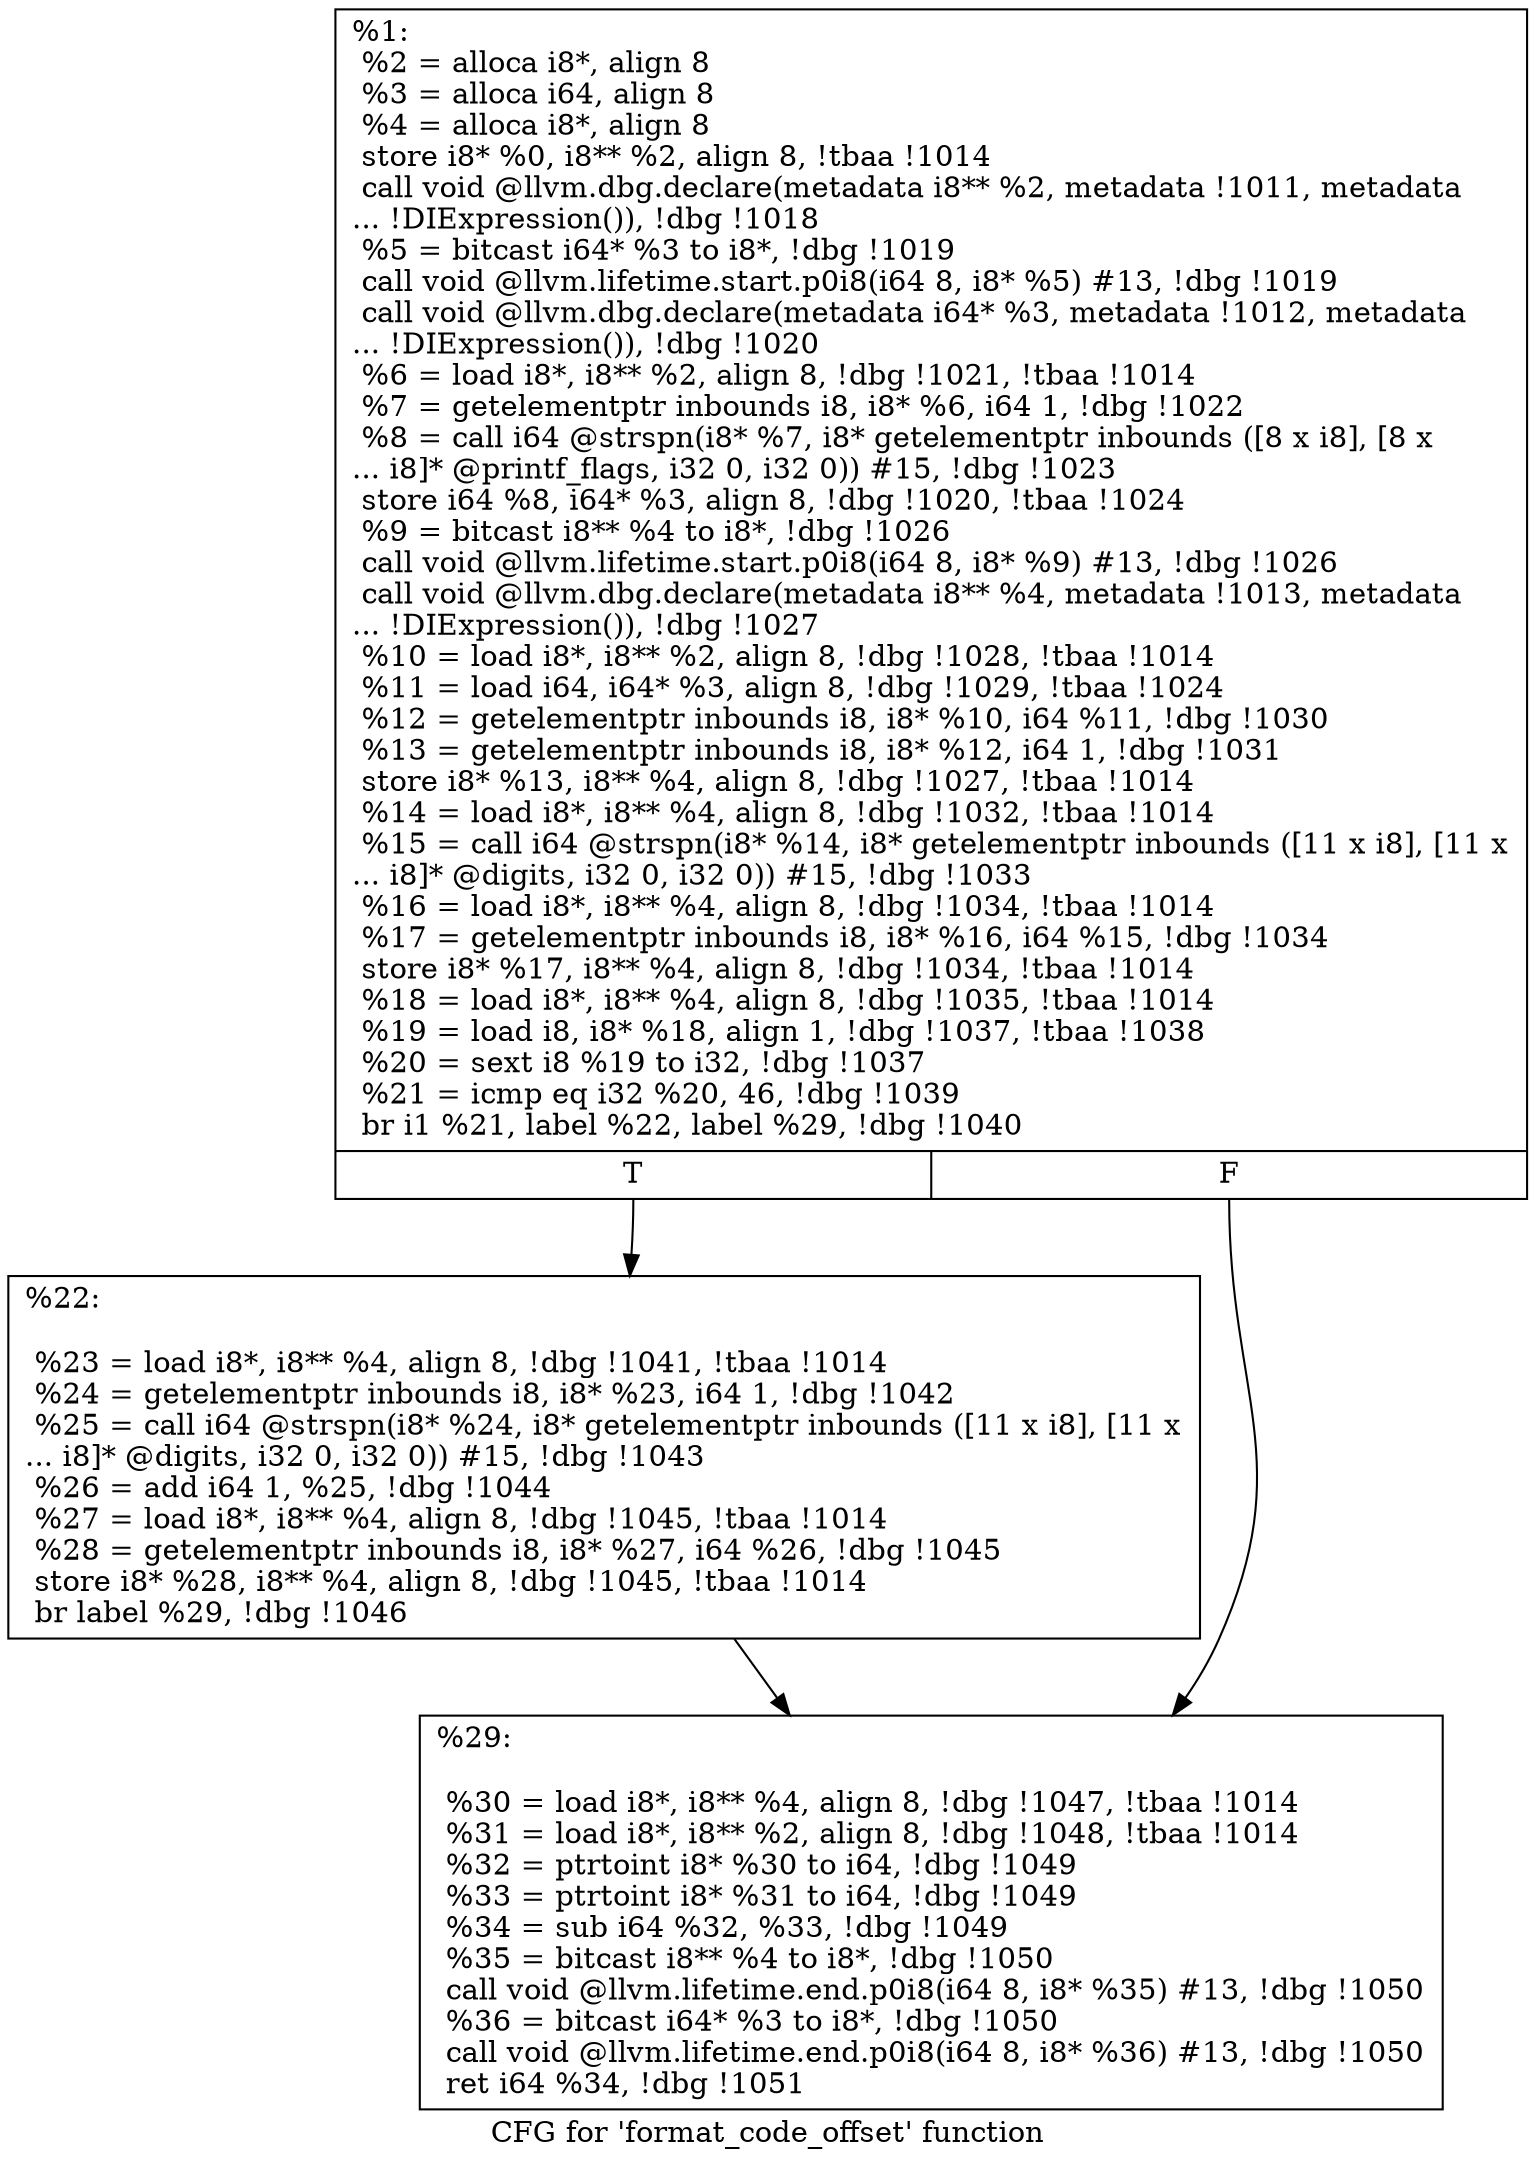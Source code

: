 digraph "CFG for 'format_code_offset' function" {
	label="CFG for 'format_code_offset' function";

	Node0x2444730 [shape=record,label="{%1:\l  %2 = alloca i8*, align 8\l  %3 = alloca i64, align 8\l  %4 = alloca i8*, align 8\l  store i8* %0, i8** %2, align 8, !tbaa !1014\l  call void @llvm.dbg.declare(metadata i8** %2, metadata !1011, metadata\l... !DIExpression()), !dbg !1018\l  %5 = bitcast i64* %3 to i8*, !dbg !1019\l  call void @llvm.lifetime.start.p0i8(i64 8, i8* %5) #13, !dbg !1019\l  call void @llvm.dbg.declare(metadata i64* %3, metadata !1012, metadata\l... !DIExpression()), !dbg !1020\l  %6 = load i8*, i8** %2, align 8, !dbg !1021, !tbaa !1014\l  %7 = getelementptr inbounds i8, i8* %6, i64 1, !dbg !1022\l  %8 = call i64 @strspn(i8* %7, i8* getelementptr inbounds ([8 x i8], [8 x\l... i8]* @printf_flags, i32 0, i32 0)) #15, !dbg !1023\l  store i64 %8, i64* %3, align 8, !dbg !1020, !tbaa !1024\l  %9 = bitcast i8** %4 to i8*, !dbg !1026\l  call void @llvm.lifetime.start.p0i8(i64 8, i8* %9) #13, !dbg !1026\l  call void @llvm.dbg.declare(metadata i8** %4, metadata !1013, metadata\l... !DIExpression()), !dbg !1027\l  %10 = load i8*, i8** %2, align 8, !dbg !1028, !tbaa !1014\l  %11 = load i64, i64* %3, align 8, !dbg !1029, !tbaa !1024\l  %12 = getelementptr inbounds i8, i8* %10, i64 %11, !dbg !1030\l  %13 = getelementptr inbounds i8, i8* %12, i64 1, !dbg !1031\l  store i8* %13, i8** %4, align 8, !dbg !1027, !tbaa !1014\l  %14 = load i8*, i8** %4, align 8, !dbg !1032, !tbaa !1014\l  %15 = call i64 @strspn(i8* %14, i8* getelementptr inbounds ([11 x i8], [11 x\l... i8]* @digits, i32 0, i32 0)) #15, !dbg !1033\l  %16 = load i8*, i8** %4, align 8, !dbg !1034, !tbaa !1014\l  %17 = getelementptr inbounds i8, i8* %16, i64 %15, !dbg !1034\l  store i8* %17, i8** %4, align 8, !dbg !1034, !tbaa !1014\l  %18 = load i8*, i8** %4, align 8, !dbg !1035, !tbaa !1014\l  %19 = load i8, i8* %18, align 1, !dbg !1037, !tbaa !1038\l  %20 = sext i8 %19 to i32, !dbg !1037\l  %21 = icmp eq i32 %20, 46, !dbg !1039\l  br i1 %21, label %22, label %29, !dbg !1040\l|{<s0>T|<s1>F}}"];
	Node0x2444730:s0 -> Node0x24447b0;
	Node0x2444730:s1 -> Node0x2444800;
	Node0x24447b0 [shape=record,label="{%22:\l\l  %23 = load i8*, i8** %4, align 8, !dbg !1041, !tbaa !1014\l  %24 = getelementptr inbounds i8, i8* %23, i64 1, !dbg !1042\l  %25 = call i64 @strspn(i8* %24, i8* getelementptr inbounds ([11 x i8], [11 x\l... i8]* @digits, i32 0, i32 0)) #15, !dbg !1043\l  %26 = add i64 1, %25, !dbg !1044\l  %27 = load i8*, i8** %4, align 8, !dbg !1045, !tbaa !1014\l  %28 = getelementptr inbounds i8, i8* %27, i64 %26, !dbg !1045\l  store i8* %28, i8** %4, align 8, !dbg !1045, !tbaa !1014\l  br label %29, !dbg !1046\l}"];
	Node0x24447b0 -> Node0x2444800;
	Node0x2444800 [shape=record,label="{%29:\l\l  %30 = load i8*, i8** %4, align 8, !dbg !1047, !tbaa !1014\l  %31 = load i8*, i8** %2, align 8, !dbg !1048, !tbaa !1014\l  %32 = ptrtoint i8* %30 to i64, !dbg !1049\l  %33 = ptrtoint i8* %31 to i64, !dbg !1049\l  %34 = sub i64 %32, %33, !dbg !1049\l  %35 = bitcast i8** %4 to i8*, !dbg !1050\l  call void @llvm.lifetime.end.p0i8(i64 8, i8* %35) #13, !dbg !1050\l  %36 = bitcast i64* %3 to i8*, !dbg !1050\l  call void @llvm.lifetime.end.p0i8(i64 8, i8* %36) #13, !dbg !1050\l  ret i64 %34, !dbg !1051\l}"];
}
